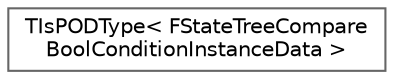 digraph "Graphical Class Hierarchy"
{
 // INTERACTIVE_SVG=YES
 // LATEX_PDF_SIZE
  bgcolor="transparent";
  edge [fontname=Helvetica,fontsize=10,labelfontname=Helvetica,labelfontsize=10];
  node [fontname=Helvetica,fontsize=10,shape=box,height=0.2,width=0.4];
  rankdir="LR";
  Node0 [id="Node000000",label="TIsPODType\< FStateTreeCompare\lBoolConditionInstanceData \>",height=0.2,width=0.4,color="grey40", fillcolor="white", style="filled",URL="$d5/dd9/structTIsPODType_3_01FStateTreeCompareBoolConditionInstanceData_01_4.html",tooltip=" "];
}
